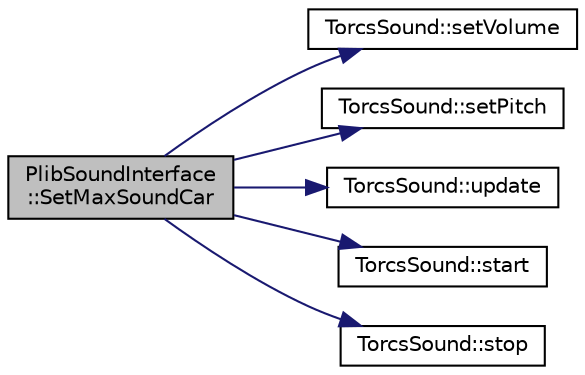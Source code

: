 digraph "PlibSoundInterface::SetMaxSoundCar"
{
  edge [fontname="Helvetica",fontsize="10",labelfontname="Helvetica",labelfontsize="10"];
  node [fontname="Helvetica",fontsize="10",shape=record];
  rankdir="LR";
  Node1 [label="PlibSoundInterface\l::SetMaxSoundCar",height=0.2,width=0.4,color="black", fillcolor="grey75", style="filled", fontcolor="black"];
  Node1 -> Node2 [color="midnightblue",fontsize="10",style="solid",fontname="Helvetica"];
  Node2 [label="TorcsSound::setVolume",height=0.2,width=0.4,color="black", fillcolor="white", style="filled",URL="$class_torcs_sound.html#af156e9cfa86ce158e3756f3a29285bb3",tooltip="Set the volume. "];
  Node1 -> Node3 [color="midnightblue",fontsize="10",style="solid",fontname="Helvetica"];
  Node3 [label="TorcsSound::setPitch",height=0.2,width=0.4,color="black", fillcolor="white", style="filled",URL="$class_torcs_sound.html#a9a0300729076f193dc900c9d4f827137",tooltip="Set the pitch. "];
  Node1 -> Node4 [color="midnightblue",fontsize="10",style="solid",fontname="Helvetica"];
  Node4 [label="TorcsSound::update",height=0.2,width=0.4,color="black", fillcolor="white", style="filled",URL="$class_torcs_sound.html#a178d2f21bebafca204c333de0390ef85"];
  Node1 -> Node5 [color="midnightblue",fontsize="10",style="solid",fontname="Helvetica"];
  Node5 [label="TorcsSound::start",height=0.2,width=0.4,color="black", fillcolor="white", style="filled",URL="$class_torcs_sound.html#a0bde13d3733e4172980c51be7af3aa59"];
  Node1 -> Node6 [color="midnightblue",fontsize="10",style="solid",fontname="Helvetica"];
  Node6 [label="TorcsSound::stop",height=0.2,width=0.4,color="black", fillcolor="white", style="filled",URL="$class_torcs_sound.html#ae64e34314e0ed5a74f7892accadcb4fc"];
}
